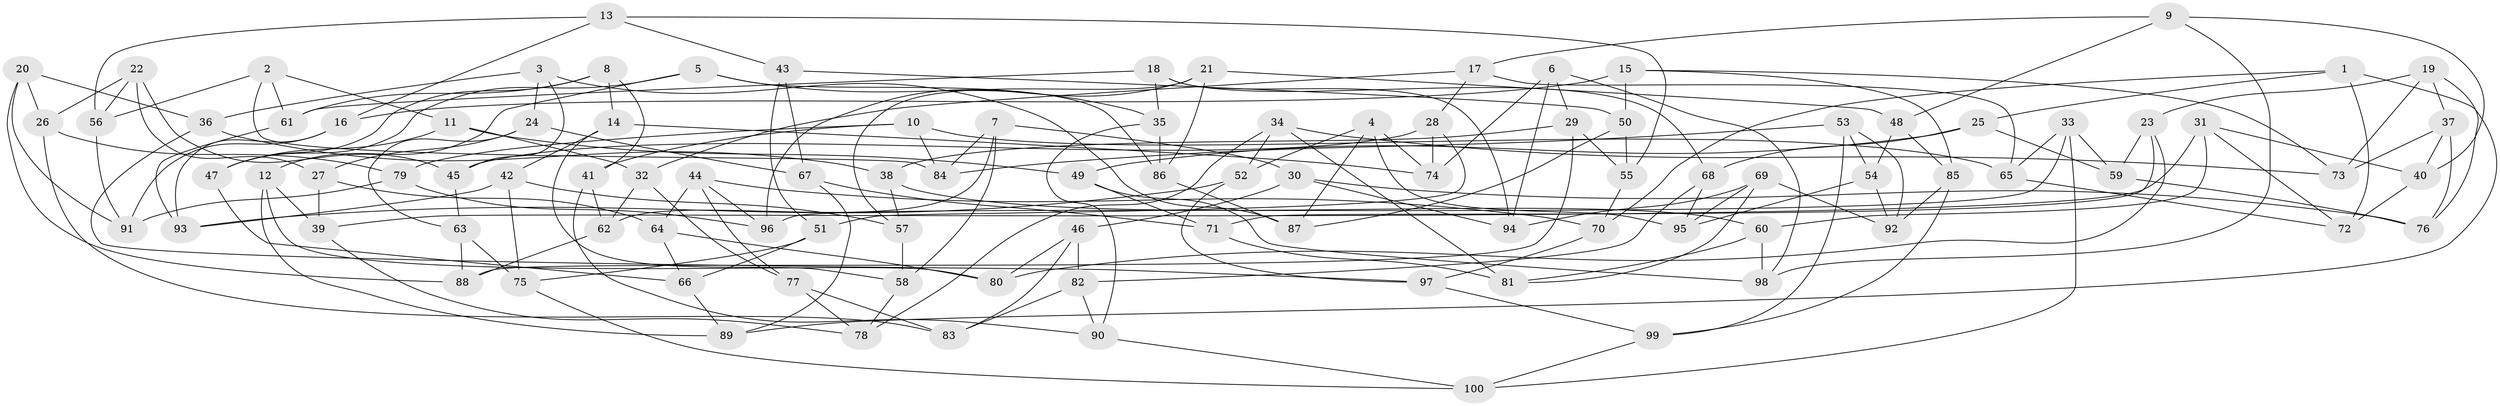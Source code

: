 // Generated by graph-tools (version 1.1) at 2025/39/02/21/25 10:39:01]
// undirected, 100 vertices, 200 edges
graph export_dot {
graph [start="1"]
  node [color=gray90,style=filled];
  1;
  2;
  3;
  4;
  5;
  6;
  7;
  8;
  9;
  10;
  11;
  12;
  13;
  14;
  15;
  16;
  17;
  18;
  19;
  20;
  21;
  22;
  23;
  24;
  25;
  26;
  27;
  28;
  29;
  30;
  31;
  32;
  33;
  34;
  35;
  36;
  37;
  38;
  39;
  40;
  41;
  42;
  43;
  44;
  45;
  46;
  47;
  48;
  49;
  50;
  51;
  52;
  53;
  54;
  55;
  56;
  57;
  58;
  59;
  60;
  61;
  62;
  63;
  64;
  65;
  66;
  67;
  68;
  69;
  70;
  71;
  72;
  73;
  74;
  75;
  76;
  77;
  78;
  79;
  80;
  81;
  82;
  83;
  84;
  85;
  86;
  87;
  88;
  89;
  90;
  91;
  92;
  93;
  94;
  95;
  96;
  97;
  98;
  99;
  100;
  1 -- 25;
  1 -- 89;
  1 -- 70;
  1 -- 72;
  2 -- 84;
  2 -- 56;
  2 -- 11;
  2 -- 61;
  3 -- 87;
  3 -- 45;
  3 -- 24;
  3 -- 36;
  4 -- 95;
  4 -- 52;
  4 -- 87;
  4 -- 74;
  5 -- 35;
  5 -- 12;
  5 -- 86;
  5 -- 47;
  6 -- 74;
  6 -- 94;
  6 -- 98;
  6 -- 29;
  7 -- 58;
  7 -- 62;
  7 -- 84;
  7 -- 30;
  8 -- 61;
  8 -- 41;
  8 -- 14;
  8 -- 47;
  9 -- 48;
  9 -- 40;
  9 -- 17;
  9 -- 98;
  10 -- 65;
  10 -- 84;
  10 -- 79;
  10 -- 41;
  11 -- 47;
  11 -- 32;
  11 -- 49;
  12 -- 89;
  12 -- 39;
  12 -- 80;
  13 -- 55;
  13 -- 43;
  13 -- 56;
  13 -- 16;
  14 -- 42;
  14 -- 58;
  14 -- 74;
  15 -- 50;
  15 -- 16;
  15 -- 85;
  15 -- 73;
  16 -- 91;
  16 -- 93;
  17 -- 28;
  17 -- 32;
  17 -- 65;
  18 -- 35;
  18 -- 61;
  18 -- 94;
  18 -- 68;
  19 -- 76;
  19 -- 23;
  19 -- 73;
  19 -- 37;
  20 -- 26;
  20 -- 88;
  20 -- 36;
  20 -- 91;
  21 -- 96;
  21 -- 57;
  21 -- 86;
  21 -- 48;
  22 -- 26;
  22 -- 27;
  22 -- 45;
  22 -- 56;
  23 -- 80;
  23 -- 71;
  23 -- 59;
  24 -- 27;
  24 -- 63;
  24 -- 67;
  25 -- 59;
  25 -- 68;
  25 -- 49;
  26 -- 83;
  26 -- 79;
  27 -- 64;
  27 -- 39;
  28 -- 45;
  28 -- 74;
  28 -- 51;
  29 -- 55;
  29 -- 38;
  29 -- 88;
  30 -- 76;
  30 -- 46;
  30 -- 94;
  31 -- 39;
  31 -- 60;
  31 -- 72;
  31 -- 40;
  32 -- 77;
  32 -- 62;
  33 -- 59;
  33 -- 96;
  33 -- 65;
  33 -- 100;
  34 -- 73;
  34 -- 52;
  34 -- 81;
  34 -- 78;
  35 -- 86;
  35 -- 90;
  36 -- 97;
  36 -- 38;
  37 -- 40;
  37 -- 76;
  37 -- 73;
  38 -- 60;
  38 -- 57;
  39 -- 78;
  40 -- 72;
  41 -- 90;
  41 -- 62;
  42 -- 57;
  42 -- 93;
  42 -- 75;
  43 -- 51;
  43 -- 50;
  43 -- 67;
  44 -- 70;
  44 -- 77;
  44 -- 64;
  44 -- 96;
  45 -- 63;
  46 -- 80;
  46 -- 83;
  46 -- 82;
  47 -- 66;
  48 -- 54;
  48 -- 85;
  49 -- 98;
  49 -- 71;
  50 -- 87;
  50 -- 55;
  51 -- 66;
  51 -- 75;
  52 -- 97;
  52 -- 93;
  53 -- 99;
  53 -- 92;
  53 -- 84;
  53 -- 54;
  54 -- 92;
  54 -- 95;
  55 -- 70;
  56 -- 91;
  57 -- 58;
  58 -- 78;
  59 -- 76;
  60 -- 81;
  60 -- 98;
  61 -- 93;
  62 -- 88;
  63 -- 88;
  63 -- 75;
  64 -- 80;
  64 -- 66;
  65 -- 72;
  66 -- 89;
  67 -- 89;
  67 -- 71;
  68 -- 82;
  68 -- 95;
  69 -- 95;
  69 -- 81;
  69 -- 94;
  69 -- 92;
  70 -- 97;
  71 -- 81;
  75 -- 100;
  77 -- 78;
  77 -- 83;
  79 -- 91;
  79 -- 96;
  82 -- 90;
  82 -- 83;
  85 -- 99;
  85 -- 92;
  86 -- 87;
  90 -- 100;
  97 -- 99;
  99 -- 100;
}
